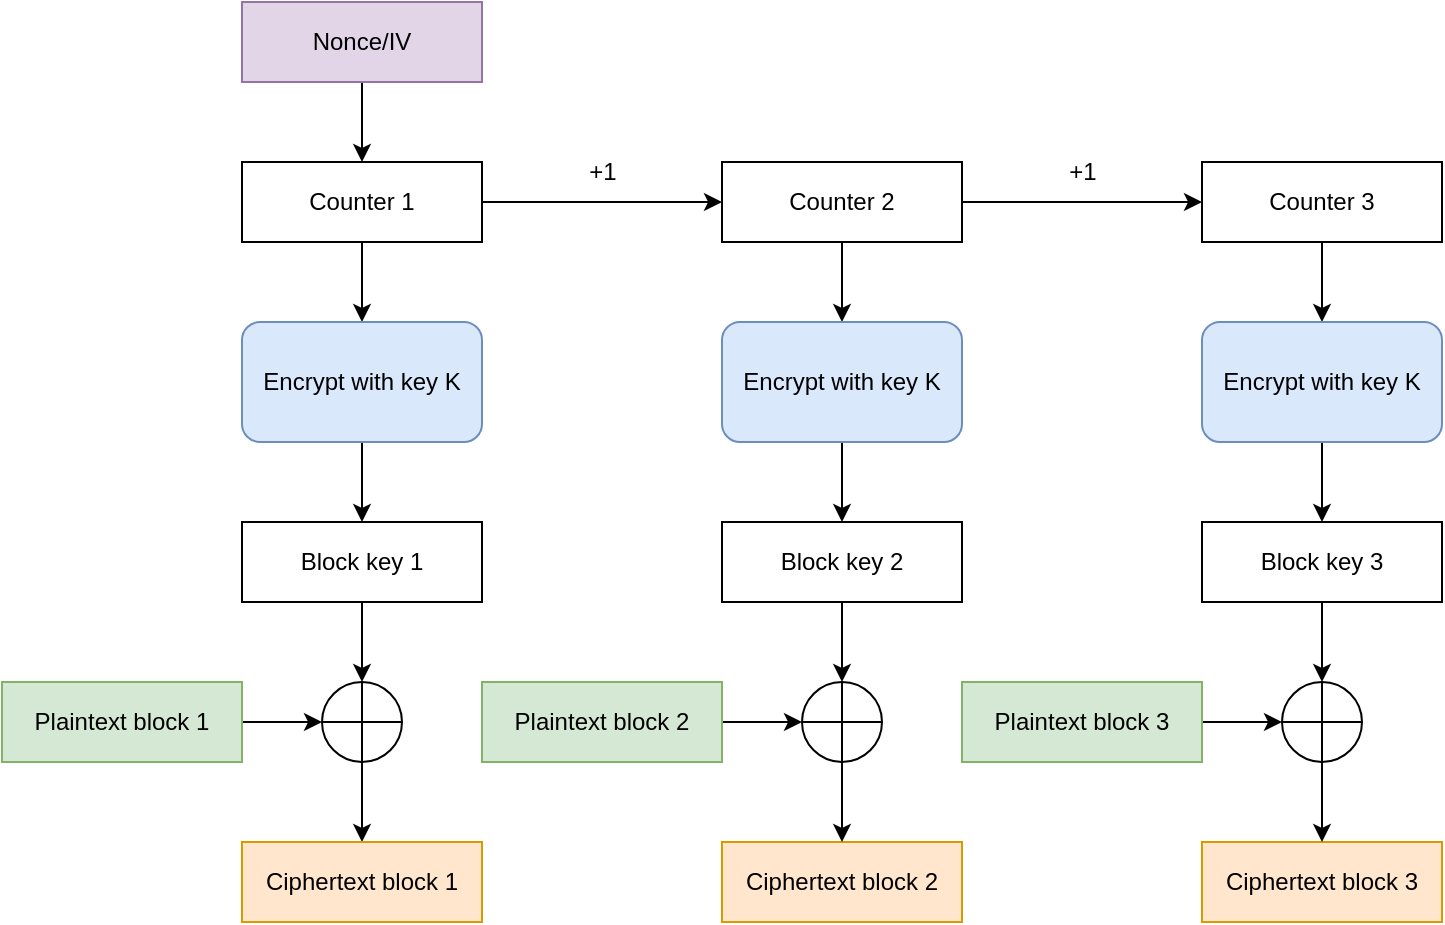 <mxfile version="23.1.0" type="device">
  <diagram name="Page-1" id="D2jS-NvSDsYDTageLER6">
    <mxGraphModel dx="989" dy="539" grid="1" gridSize="10" guides="1" tooltips="1" connect="1" arrows="1" fold="1" page="1" pageScale="1" pageWidth="1700" pageHeight="2200" math="0" shadow="0">
      <root>
        <mxCell id="0" />
        <mxCell id="1" parent="0" />
        <mxCell id="HoHo2z-yK8uKQ-re_OmP-27" style="edgeStyle=orthogonalEdgeStyle;rounded=0;orthogonalLoop=1;jettySize=auto;html=1;exitX=0.5;exitY=1;exitDx=0;exitDy=0;entryX=0.5;entryY=0;entryDx=0;entryDy=0;" edge="1" parent="1" source="HoHo2z-yK8uKQ-re_OmP-4" target="HoHo2z-yK8uKQ-re_OmP-5">
          <mxGeometry relative="1" as="geometry" />
        </mxCell>
        <mxCell id="HoHo2z-yK8uKQ-re_OmP-4" value="Nonce/IV" style="rounded=0;whiteSpace=wrap;html=1;fillColor=#e1d5e7;strokeColor=#9673a6;" vertex="1" parent="1">
          <mxGeometry x="200" y="120" width="120" height="40" as="geometry" />
        </mxCell>
        <mxCell id="HoHo2z-yK8uKQ-re_OmP-13" style="edgeStyle=orthogonalEdgeStyle;rounded=0;orthogonalLoop=1;jettySize=auto;html=1;exitX=0.5;exitY=1;exitDx=0;exitDy=0;entryX=0.5;entryY=0;entryDx=0;entryDy=0;" edge="1" parent="1" source="HoHo2z-yK8uKQ-re_OmP-5">
          <mxGeometry relative="1" as="geometry">
            <mxPoint x="260" y="280" as="targetPoint" />
          </mxGeometry>
        </mxCell>
        <mxCell id="HoHo2z-yK8uKQ-re_OmP-19" style="edgeStyle=orthogonalEdgeStyle;rounded=0;orthogonalLoop=1;jettySize=auto;html=1;exitX=1;exitY=0.5;exitDx=0;exitDy=0;entryX=0;entryY=0.5;entryDx=0;entryDy=0;" edge="1" parent="1" source="HoHo2z-yK8uKQ-re_OmP-5" target="HoHo2z-yK8uKQ-re_OmP-6">
          <mxGeometry relative="1" as="geometry" />
        </mxCell>
        <mxCell id="HoHo2z-yK8uKQ-re_OmP-5" value="Counter 1" style="rounded=0;whiteSpace=wrap;html=1;fillColor=none;" vertex="1" parent="1">
          <mxGeometry x="200" y="200" width="120" height="40" as="geometry" />
        </mxCell>
        <mxCell id="HoHo2z-yK8uKQ-re_OmP-14" style="edgeStyle=orthogonalEdgeStyle;rounded=0;orthogonalLoop=1;jettySize=auto;html=1;exitX=0.5;exitY=1;exitDx=0;exitDy=0;entryX=0.5;entryY=0;entryDx=0;entryDy=0;" edge="1" parent="1" source="HoHo2z-yK8uKQ-re_OmP-6">
          <mxGeometry relative="1" as="geometry">
            <mxPoint x="500" y="280" as="targetPoint" />
          </mxGeometry>
        </mxCell>
        <mxCell id="HoHo2z-yK8uKQ-re_OmP-20" style="edgeStyle=orthogonalEdgeStyle;rounded=0;orthogonalLoop=1;jettySize=auto;html=1;exitX=1;exitY=0.5;exitDx=0;exitDy=0;entryX=0;entryY=0.5;entryDx=0;entryDy=0;" edge="1" parent="1" source="HoHo2z-yK8uKQ-re_OmP-6" target="HoHo2z-yK8uKQ-re_OmP-7">
          <mxGeometry relative="1" as="geometry" />
        </mxCell>
        <mxCell id="HoHo2z-yK8uKQ-re_OmP-6" value="Counter 2" style="rounded=0;whiteSpace=wrap;html=1;fillColor=none;" vertex="1" parent="1">
          <mxGeometry x="440" y="200" width="120" height="40" as="geometry" />
        </mxCell>
        <mxCell id="HoHo2z-yK8uKQ-re_OmP-15" style="edgeStyle=orthogonalEdgeStyle;rounded=0;orthogonalLoop=1;jettySize=auto;html=1;exitX=0.5;exitY=1;exitDx=0;exitDy=0;entryX=0.5;entryY=0;entryDx=0;entryDy=0;" edge="1" parent="1" source="HoHo2z-yK8uKQ-re_OmP-7">
          <mxGeometry relative="1" as="geometry">
            <mxPoint x="740" y="280" as="targetPoint" />
          </mxGeometry>
        </mxCell>
        <mxCell id="HoHo2z-yK8uKQ-re_OmP-7" value="Counter 3" style="rounded=0;whiteSpace=wrap;html=1;fillColor=none;" vertex="1" parent="1">
          <mxGeometry x="680" y="200" width="120" height="40" as="geometry" />
        </mxCell>
        <mxCell id="HoHo2z-yK8uKQ-re_OmP-24" value="+1" style="text;html=1;align=center;verticalAlign=middle;resizable=0;points=[];autosize=1;strokeColor=none;fillColor=none;" vertex="1" parent="1">
          <mxGeometry x="360" y="190" width="40" height="30" as="geometry" />
        </mxCell>
        <mxCell id="HoHo2z-yK8uKQ-re_OmP-37" style="edgeStyle=orthogonalEdgeStyle;rounded=0;orthogonalLoop=1;jettySize=auto;html=1;exitX=0.5;exitY=1;exitDx=0;exitDy=0;entryX=0.5;entryY=0;entryDx=0;entryDy=0;" edge="1" parent="1" source="HoHo2z-yK8uKQ-re_OmP-29" target="HoHo2z-yK8uKQ-re_OmP-34">
          <mxGeometry relative="1" as="geometry" />
        </mxCell>
        <mxCell id="HoHo2z-yK8uKQ-re_OmP-29" value="Encrypt with key K" style="rounded=1;whiteSpace=wrap;html=1;fillColor=#dae8fc;strokeColor=#6c8ebf;" vertex="1" parent="1">
          <mxGeometry x="200" y="280" width="120" height="60" as="geometry" />
        </mxCell>
        <mxCell id="HoHo2z-yK8uKQ-re_OmP-38" style="edgeStyle=orthogonalEdgeStyle;rounded=0;orthogonalLoop=1;jettySize=auto;html=1;exitX=0.5;exitY=1;exitDx=0;exitDy=0;entryX=0.5;entryY=0;entryDx=0;entryDy=0;" edge="1" parent="1" source="HoHo2z-yK8uKQ-re_OmP-31" target="HoHo2z-yK8uKQ-re_OmP-35">
          <mxGeometry relative="1" as="geometry" />
        </mxCell>
        <mxCell id="HoHo2z-yK8uKQ-re_OmP-31" value="Encrypt with key K" style="rounded=1;whiteSpace=wrap;html=1;fillColor=#dae8fc;strokeColor=#6c8ebf;" vertex="1" parent="1">
          <mxGeometry x="440" y="280" width="120" height="60" as="geometry" />
        </mxCell>
        <mxCell id="HoHo2z-yK8uKQ-re_OmP-39" style="edgeStyle=orthogonalEdgeStyle;rounded=0;orthogonalLoop=1;jettySize=auto;html=1;exitX=0.5;exitY=1;exitDx=0;exitDy=0;entryX=0.5;entryY=0;entryDx=0;entryDy=0;" edge="1" parent="1" source="HoHo2z-yK8uKQ-re_OmP-32" target="HoHo2z-yK8uKQ-re_OmP-36">
          <mxGeometry relative="1" as="geometry" />
        </mxCell>
        <mxCell id="HoHo2z-yK8uKQ-re_OmP-32" value="Encrypt with key K" style="rounded=1;whiteSpace=wrap;html=1;fillColor=#dae8fc;strokeColor=#6c8ebf;" vertex="1" parent="1">
          <mxGeometry x="680" y="280" width="120" height="60" as="geometry" />
        </mxCell>
        <mxCell id="HoHo2z-yK8uKQ-re_OmP-43" style="edgeStyle=orthogonalEdgeStyle;rounded=0;orthogonalLoop=1;jettySize=auto;html=1;exitX=0.5;exitY=1;exitDx=0;exitDy=0;entryX=0.5;entryY=0;entryDx=0;entryDy=0;" edge="1" parent="1" source="HoHo2z-yK8uKQ-re_OmP-34" target="HoHo2z-yK8uKQ-re_OmP-42">
          <mxGeometry relative="1" as="geometry" />
        </mxCell>
        <mxCell id="HoHo2z-yK8uKQ-re_OmP-34" value="Block key 1" style="rounded=0;whiteSpace=wrap;html=1;fillColor=none;" vertex="1" parent="1">
          <mxGeometry x="200" y="380" width="120" height="40" as="geometry" />
        </mxCell>
        <mxCell id="HoHo2z-yK8uKQ-re_OmP-62" style="edgeStyle=orthogonalEdgeStyle;rounded=0;orthogonalLoop=1;jettySize=auto;html=1;exitX=0.5;exitY=1;exitDx=0;exitDy=0;entryX=0.5;entryY=0;entryDx=0;entryDy=0;" edge="1" parent="1" source="HoHo2z-yK8uKQ-re_OmP-35" target="HoHo2z-yK8uKQ-re_OmP-59">
          <mxGeometry relative="1" as="geometry" />
        </mxCell>
        <mxCell id="HoHo2z-yK8uKQ-re_OmP-35" value="Block key 2" style="rounded=0;whiteSpace=wrap;html=1;fillColor=none;" vertex="1" parent="1">
          <mxGeometry x="440" y="380" width="120" height="40" as="geometry" />
        </mxCell>
        <mxCell id="HoHo2z-yK8uKQ-re_OmP-65" style="edgeStyle=orthogonalEdgeStyle;rounded=0;orthogonalLoop=1;jettySize=auto;html=1;exitX=0.5;exitY=1;exitDx=0;exitDy=0;entryX=0.5;entryY=0;entryDx=0;entryDy=0;" edge="1" parent="1" source="HoHo2z-yK8uKQ-re_OmP-36" target="HoHo2z-yK8uKQ-re_OmP-60">
          <mxGeometry relative="1" as="geometry" />
        </mxCell>
        <mxCell id="HoHo2z-yK8uKQ-re_OmP-36" value="Block key 3" style="rounded=0;whiteSpace=wrap;html=1;fillColor=none;" vertex="1" parent="1">
          <mxGeometry x="680" y="380" width="120" height="40" as="geometry" />
        </mxCell>
        <mxCell id="HoHo2z-yK8uKQ-re_OmP-40" value="+1" style="text;html=1;align=center;verticalAlign=middle;resizable=0;points=[];autosize=1;strokeColor=none;fillColor=none;" vertex="1" parent="1">
          <mxGeometry x="600" y="190" width="40" height="30" as="geometry" />
        </mxCell>
        <mxCell id="HoHo2z-yK8uKQ-re_OmP-44" style="edgeStyle=orthogonalEdgeStyle;rounded=0;orthogonalLoop=1;jettySize=auto;html=1;exitX=1;exitY=0.5;exitDx=0;exitDy=0;entryX=0;entryY=0.5;entryDx=0;entryDy=0;" edge="1" parent="1" source="HoHo2z-yK8uKQ-re_OmP-41" target="HoHo2z-yK8uKQ-re_OmP-42">
          <mxGeometry relative="1" as="geometry" />
        </mxCell>
        <mxCell id="HoHo2z-yK8uKQ-re_OmP-41" value="Plaintext block 1" style="rounded=0;whiteSpace=wrap;html=1;fillColor=#d5e8d4;strokeColor=#82b366;" vertex="1" parent="1">
          <mxGeometry x="80" y="460" width="120" height="40" as="geometry" />
        </mxCell>
        <mxCell id="HoHo2z-yK8uKQ-re_OmP-56" style="edgeStyle=orthogonalEdgeStyle;rounded=0;orthogonalLoop=1;jettySize=auto;html=1;exitX=0.5;exitY=1;exitDx=0;exitDy=0;entryX=0.5;entryY=0;entryDx=0;entryDy=0;" edge="1" parent="1" source="HoHo2z-yK8uKQ-re_OmP-42" target="HoHo2z-yK8uKQ-re_OmP-53">
          <mxGeometry relative="1" as="geometry" />
        </mxCell>
        <mxCell id="HoHo2z-yK8uKQ-re_OmP-42" value="" style="shape=orEllipse;perimeter=ellipsePerimeter;whiteSpace=wrap;html=1;backgroundOutline=1;fillColor=none;" vertex="1" parent="1">
          <mxGeometry x="240" y="460" width="40" height="40" as="geometry" />
        </mxCell>
        <mxCell id="HoHo2z-yK8uKQ-re_OmP-61" style="edgeStyle=orthogonalEdgeStyle;rounded=0;orthogonalLoop=1;jettySize=auto;html=1;exitX=1;exitY=0.5;exitDx=0;exitDy=0;entryX=0;entryY=0.5;entryDx=0;entryDy=0;" edge="1" parent="1" source="HoHo2z-yK8uKQ-re_OmP-46" target="HoHo2z-yK8uKQ-re_OmP-59">
          <mxGeometry relative="1" as="geometry" />
        </mxCell>
        <mxCell id="HoHo2z-yK8uKQ-re_OmP-46" value="Plaintext block 2" style="rounded=0;whiteSpace=wrap;html=1;fillColor=#d5e8d4;strokeColor=#82b366;" vertex="1" parent="1">
          <mxGeometry x="320" y="460" width="120" height="40" as="geometry" />
        </mxCell>
        <mxCell id="HoHo2z-yK8uKQ-re_OmP-64" style="edgeStyle=orthogonalEdgeStyle;rounded=0;orthogonalLoop=1;jettySize=auto;html=1;exitX=1;exitY=0.5;exitDx=0;exitDy=0;entryX=0;entryY=0.5;entryDx=0;entryDy=0;" edge="1" parent="1" source="HoHo2z-yK8uKQ-re_OmP-49" target="HoHo2z-yK8uKQ-re_OmP-60">
          <mxGeometry relative="1" as="geometry" />
        </mxCell>
        <mxCell id="HoHo2z-yK8uKQ-re_OmP-49" value="Plaintext block 3" style="rounded=0;whiteSpace=wrap;html=1;fillColor=#d5e8d4;strokeColor=#82b366;" vertex="1" parent="1">
          <mxGeometry x="560" y="460" width="120" height="40" as="geometry" />
        </mxCell>
        <mxCell id="HoHo2z-yK8uKQ-re_OmP-53" value="Ciphertext block 1" style="rounded=0;whiteSpace=wrap;html=1;fillColor=#ffe6cc;strokeColor=#d79b00;" vertex="1" parent="1">
          <mxGeometry x="200" y="540" width="120" height="40" as="geometry" />
        </mxCell>
        <mxCell id="HoHo2z-yK8uKQ-re_OmP-54" value="Ciphertext block 2" style="rounded=0;whiteSpace=wrap;html=1;fillColor=#ffe6cc;strokeColor=#d79b00;" vertex="1" parent="1">
          <mxGeometry x="440" y="540" width="120" height="40" as="geometry" />
        </mxCell>
        <mxCell id="HoHo2z-yK8uKQ-re_OmP-55" value="Ciphertext block 3" style="rounded=0;whiteSpace=wrap;html=1;fillColor=#ffe6cc;strokeColor=#d79b00;" vertex="1" parent="1">
          <mxGeometry x="680" y="540" width="120" height="40" as="geometry" />
        </mxCell>
        <mxCell id="HoHo2z-yK8uKQ-re_OmP-63" style="edgeStyle=orthogonalEdgeStyle;rounded=0;orthogonalLoop=1;jettySize=auto;html=1;exitX=0.5;exitY=1;exitDx=0;exitDy=0;entryX=0.5;entryY=0;entryDx=0;entryDy=0;" edge="1" parent="1" source="HoHo2z-yK8uKQ-re_OmP-59" target="HoHo2z-yK8uKQ-re_OmP-54">
          <mxGeometry relative="1" as="geometry" />
        </mxCell>
        <mxCell id="HoHo2z-yK8uKQ-re_OmP-59" value="" style="shape=orEllipse;perimeter=ellipsePerimeter;whiteSpace=wrap;html=1;backgroundOutline=1;fillColor=none;" vertex="1" parent="1">
          <mxGeometry x="480" y="460" width="40" height="40" as="geometry" />
        </mxCell>
        <mxCell id="HoHo2z-yK8uKQ-re_OmP-66" style="edgeStyle=orthogonalEdgeStyle;rounded=0;orthogonalLoop=1;jettySize=auto;html=1;exitX=0.5;exitY=1;exitDx=0;exitDy=0;entryX=0.5;entryY=0;entryDx=0;entryDy=0;" edge="1" parent="1" source="HoHo2z-yK8uKQ-re_OmP-60" target="HoHo2z-yK8uKQ-re_OmP-55">
          <mxGeometry relative="1" as="geometry" />
        </mxCell>
        <mxCell id="HoHo2z-yK8uKQ-re_OmP-60" value="" style="shape=orEllipse;perimeter=ellipsePerimeter;whiteSpace=wrap;html=1;backgroundOutline=1;fillColor=none;" vertex="1" parent="1">
          <mxGeometry x="720" y="460" width="40" height="40" as="geometry" />
        </mxCell>
      </root>
    </mxGraphModel>
  </diagram>
</mxfile>
